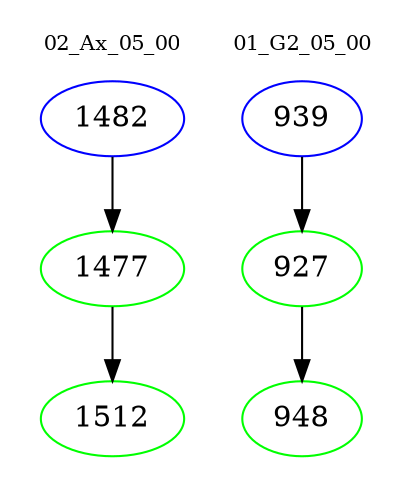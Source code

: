 digraph{
subgraph cluster_0 {
color = white
label = "02_Ax_05_00";
fontsize=10;
T0_1482 [label="1482", color="blue"]
T0_1482 -> T0_1477 [color="black"]
T0_1477 [label="1477", color="green"]
T0_1477 -> T0_1512 [color="black"]
T0_1512 [label="1512", color="green"]
}
subgraph cluster_1 {
color = white
label = "01_G2_05_00";
fontsize=10;
T1_939 [label="939", color="blue"]
T1_939 -> T1_927 [color="black"]
T1_927 [label="927", color="green"]
T1_927 -> T1_948 [color="black"]
T1_948 [label="948", color="green"]
}
}
